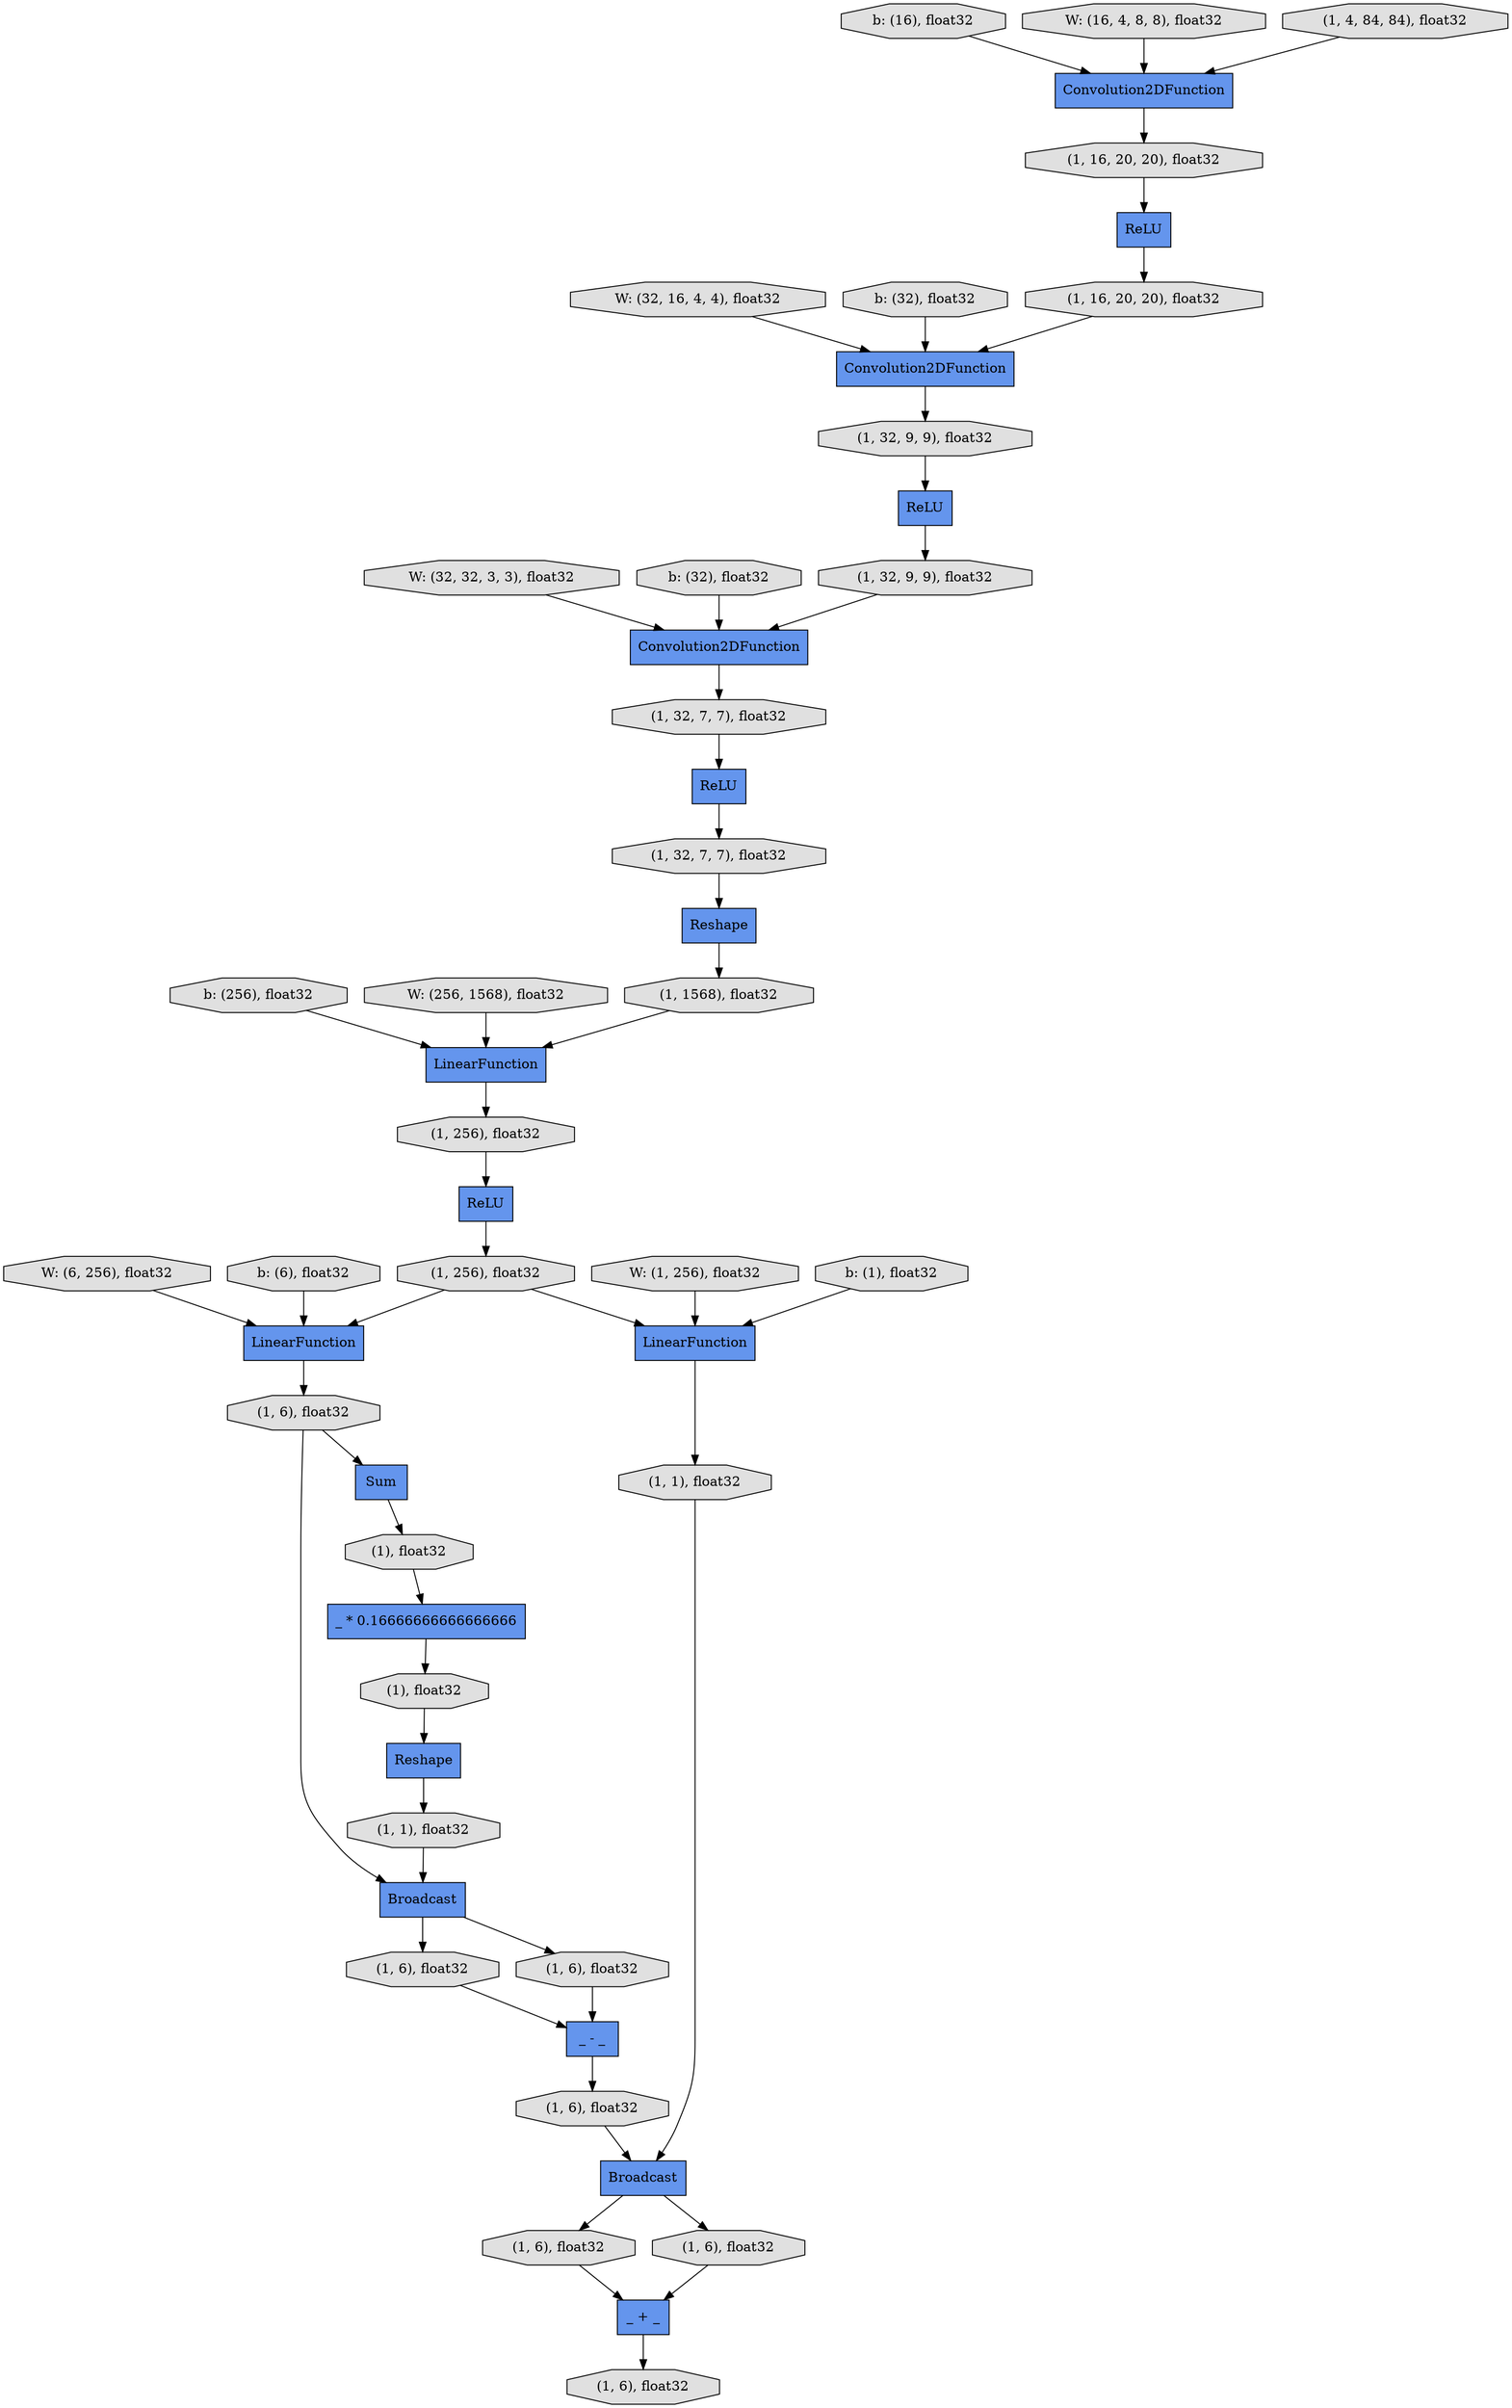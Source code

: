digraph graphname{rankdir=TB;140059903799368 [label="(1, 16, 20, 20), float32",shape="octagon",fillcolor="#E0E0E0",style="filled"];140059903801440 [label="Reshape",shape="record",fillcolor="#6495ED",style="filled"];140059903752288 [label="b: (256), float32",shape="octagon",fillcolor="#E0E0E0",style="filled"];140059903799480 [label="Convolution2DFunction",shape="record",fillcolor="#6495ED",style="filled"];140059903801552 [label="(1), float32",shape="octagon",fillcolor="#E0E0E0",style="filled"];140059903799592 [label="(1, 16, 20, 20), float32",shape="octagon",fillcolor="#E0E0E0",style="filled"];140059903750440 [label="W: (32, 16, 4, 4), float32",shape="octagon",fillcolor="#E0E0E0",style="filled"];140059903801664 [label="_ * 0.16666666666666666",shape="record",fillcolor="#6495ED",style="filled"];140059987046296 [label="b: (16), float32",shape="octagon",fillcolor="#E0E0E0",style="filled"];140059903752624 [label="W: (6, 256), float32",shape="octagon",fillcolor="#E0E0E0",style="filled"];140059903801832 [label="Broadcast",shape="record",fillcolor="#6495ED",style="filled"];140059903799816 [label="(1, 32, 9, 9), float32",shape="octagon",fillcolor="#E0E0E0",style="filled"];140059903801944 [label="(1), float32",shape="octagon",fillcolor="#E0E0E0",style="filled"];140059903799928 [label="Reshape",shape="record",fillcolor="#6495ED",style="filled"];140059903750776 [label="b: (32), float32",shape="octagon",fillcolor="#E0E0E0",style="filled"];140059903800040 [label="(1, 32, 9, 9), float32",shape="octagon",fillcolor="#E0E0E0",style="filled"];140059903802112 [label="_ - _",shape="record",fillcolor="#6495ED",style="filled"];140059903752960 [label="b: (6), float32",shape="octagon",fillcolor="#E0E0E0",style="filled"];140059903802168 [label="(1, 1), float32",shape="octagon",fillcolor="#E0E0E0",style="filled"];140059903802280 [label="LinearFunction",shape="record",fillcolor="#6495ED",style="filled"];140059903800264 [label="(1, 32, 7, 7), float32",shape="octagon",fillcolor="#E0E0E0",style="filled"];140059903802336 [label="(1, 6), float32",shape="octagon",fillcolor="#E0E0E0",style="filled"];140059903800320 [label="ReLU",shape="record",fillcolor="#6495ED",style="filled"];140059903751168 [label="W: (32, 32, 3, 3), float32",shape="octagon",fillcolor="#E0E0E0",style="filled"];140059903800376 [label="(1, 32, 7, 7), float32",shape="octagon",fillcolor="#E0E0E0",style="filled"];140059903802448 [label="(1, 6), float32",shape="octagon",fillcolor="#E0E0E0",style="filled"];140059903753408 [label="W: (1, 256), float32",shape="octagon",fillcolor="#E0E0E0",style="filled"];140059987045568 [label="Convolution2DFunction",shape="record",fillcolor="#6495ED",style="filled"];140059903802616 [label="(1, 6), float32",shape="octagon",fillcolor="#E0E0E0",style="filled"];140059903751504 [label="b: (32), float32",shape="octagon",fillcolor="#E0E0E0",style="filled"];140059903802728 [label="_ + _",shape="record",fillcolor="#6495ED",style="filled"];140059903800712 [label="(1, 1568), float32",shape="octagon",fillcolor="#E0E0E0",style="filled"];140059903802784 [label="(1, 1), float32",shape="octagon",fillcolor="#E0E0E0",style="filled"];140059903800768 [label="LinearFunction",shape="record",fillcolor="#6495ED",style="filled"];140059903753744 [label="b: (1), float32",shape="octagon",fillcolor="#E0E0E0",style="filled"];140059903802952 [label="(1, 6), float32",shape="octagon",fillcolor="#E0E0E0",style="filled"];140059750764440 [label="W: (16, 4, 8, 8), float32",shape="octagon",fillcolor="#E0E0E0",style="filled"];140059903800936 [label="(1, 256), float32",shape="octagon",fillcolor="#E0E0E0",style="filled"];140059903800992 [label="(1, 256), float32",shape="octagon",fillcolor="#E0E0E0",style="filled"];140059903803064 [label="(1, 6), float32",shape="octagon",fillcolor="#E0E0E0",style="filled"];140059986943672 [label="ReLU",shape="record",fillcolor="#6495ED",style="filled"];140059903801048 [label="LinearFunction",shape="record",fillcolor="#6495ED",style="filled"];140059903753912 [label="ReLU",shape="record",fillcolor="#6495ED",style="filled"];140059903803120 [label="(1, 6), float32",shape="octagon",fillcolor="#E0E0E0",style="filled"];140059903801104 [label="Sum",shape="record",fillcolor="#6495ED",style="filled"];140059903751952 [label="W: (256, 1568), float32",shape="octagon",fillcolor="#E0E0E0",style="filled"];140059903754024 [label="(1, 4, 84, 84), float32",shape="octagon",fillcolor="#E0E0E0",style="filled"];140059903801160 [label="Broadcast",shape="record",fillcolor="#6495ED",style="filled"];140059903754080 [label="ReLU",shape="record",fillcolor="#6495ED",style="filled"];140059903754136 [label="Convolution2DFunction",shape="record",fillcolor="#6495ED",style="filled"];140059903801272 [label="(1, 6), float32",shape="octagon",fillcolor="#E0E0E0",style="filled"];140059903800040 -> 140059903799480;140059903802784 -> 140059903801160;140059903802448 -> 140059903802112;140059903799592 -> 140059903754136;140059903753744 -> 140059903802280;140059903750440 -> 140059903754136;140059903799928 -> 140059903800712;140059986943672 -> 140059903800376;140059903750776 -> 140059903754136;140059903802336 -> 140059903802112;140059903802112 -> 140059903802616;140059903751504 -> 140059903799480;140059903753912 -> 140059903799592;140059903800768 -> 140059903800936;140059903802168 -> 140059903801832;140059903802280 -> 140059903802784;140059903801944 -> 140059903801440;140059903799480 -> 140059903800264;140059750764440 -> 140059987045568;140059987046296 -> 140059987045568;140059903754136 -> 140059903799816;140059987045568 -> 140059903799368;140059903802952 -> 140059903802728;140059903801104 -> 140059903801552;140059903801552 -> 140059903801664;140059903801160 -> 140059903802952;140059903800376 -> 140059903799928;140059903801440 -> 140059903802168;140059903799816 -> 140059903754080;140059903754024 -> 140059987045568;140059903751952 -> 140059903800768;140059903800712 -> 140059903800768;140059903753408 -> 140059903802280;140059903800992 -> 140059903801048;140059903752288 -> 140059903800768;140059903803064 -> 140059903802728;140059903801272 -> 140059903801104;140059903801272 -> 140059903801832;140059903801832 -> 140059903802336;140059903800992 -> 140059903802280;140059903800264 -> 140059986943672;140059903802616 -> 140059903801160;140059903802728 -> 140059903803120;140059903800936 -> 140059903800320;140059903801160 -> 140059903803064;140059903801048 -> 140059903801272;140059903752624 -> 140059903801048;140059903754080 -> 140059903800040;140059903751168 -> 140059903799480;140059903800320 -> 140059903800992;140059903801832 -> 140059903802448;140059903801664 -> 140059903801944;140059903752960 -> 140059903801048;140059903799368 -> 140059903753912;}
